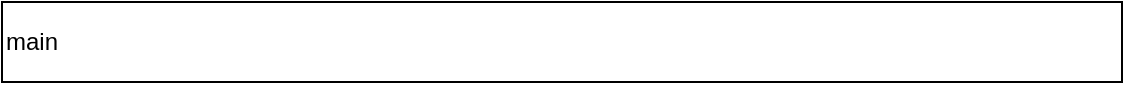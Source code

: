 <mxfile version="15.4.1" type="github">
  <diagram id="JsTRmYVsoqwD7YUV9fIb" name="Page-1">
    <mxGraphModel dx="1422" dy="743" grid="1" gridSize="10" guides="1" tooltips="1" connect="1" arrows="1" fold="1" page="1" pageScale="1" pageWidth="827" pageHeight="1169" math="0" shadow="0">
      <root>
        <mxCell id="0" />
        <mxCell id="1" parent="0" />
        <mxCell id="A3QNGeQAsIVfZcVgWZHT-2" value="main" style="rounded=0;whiteSpace=wrap;html=1;align=left;" vertex="1" parent="1">
          <mxGeometry x="130" y="280" width="560" height="40" as="geometry" />
        </mxCell>
      </root>
    </mxGraphModel>
  </diagram>
</mxfile>
